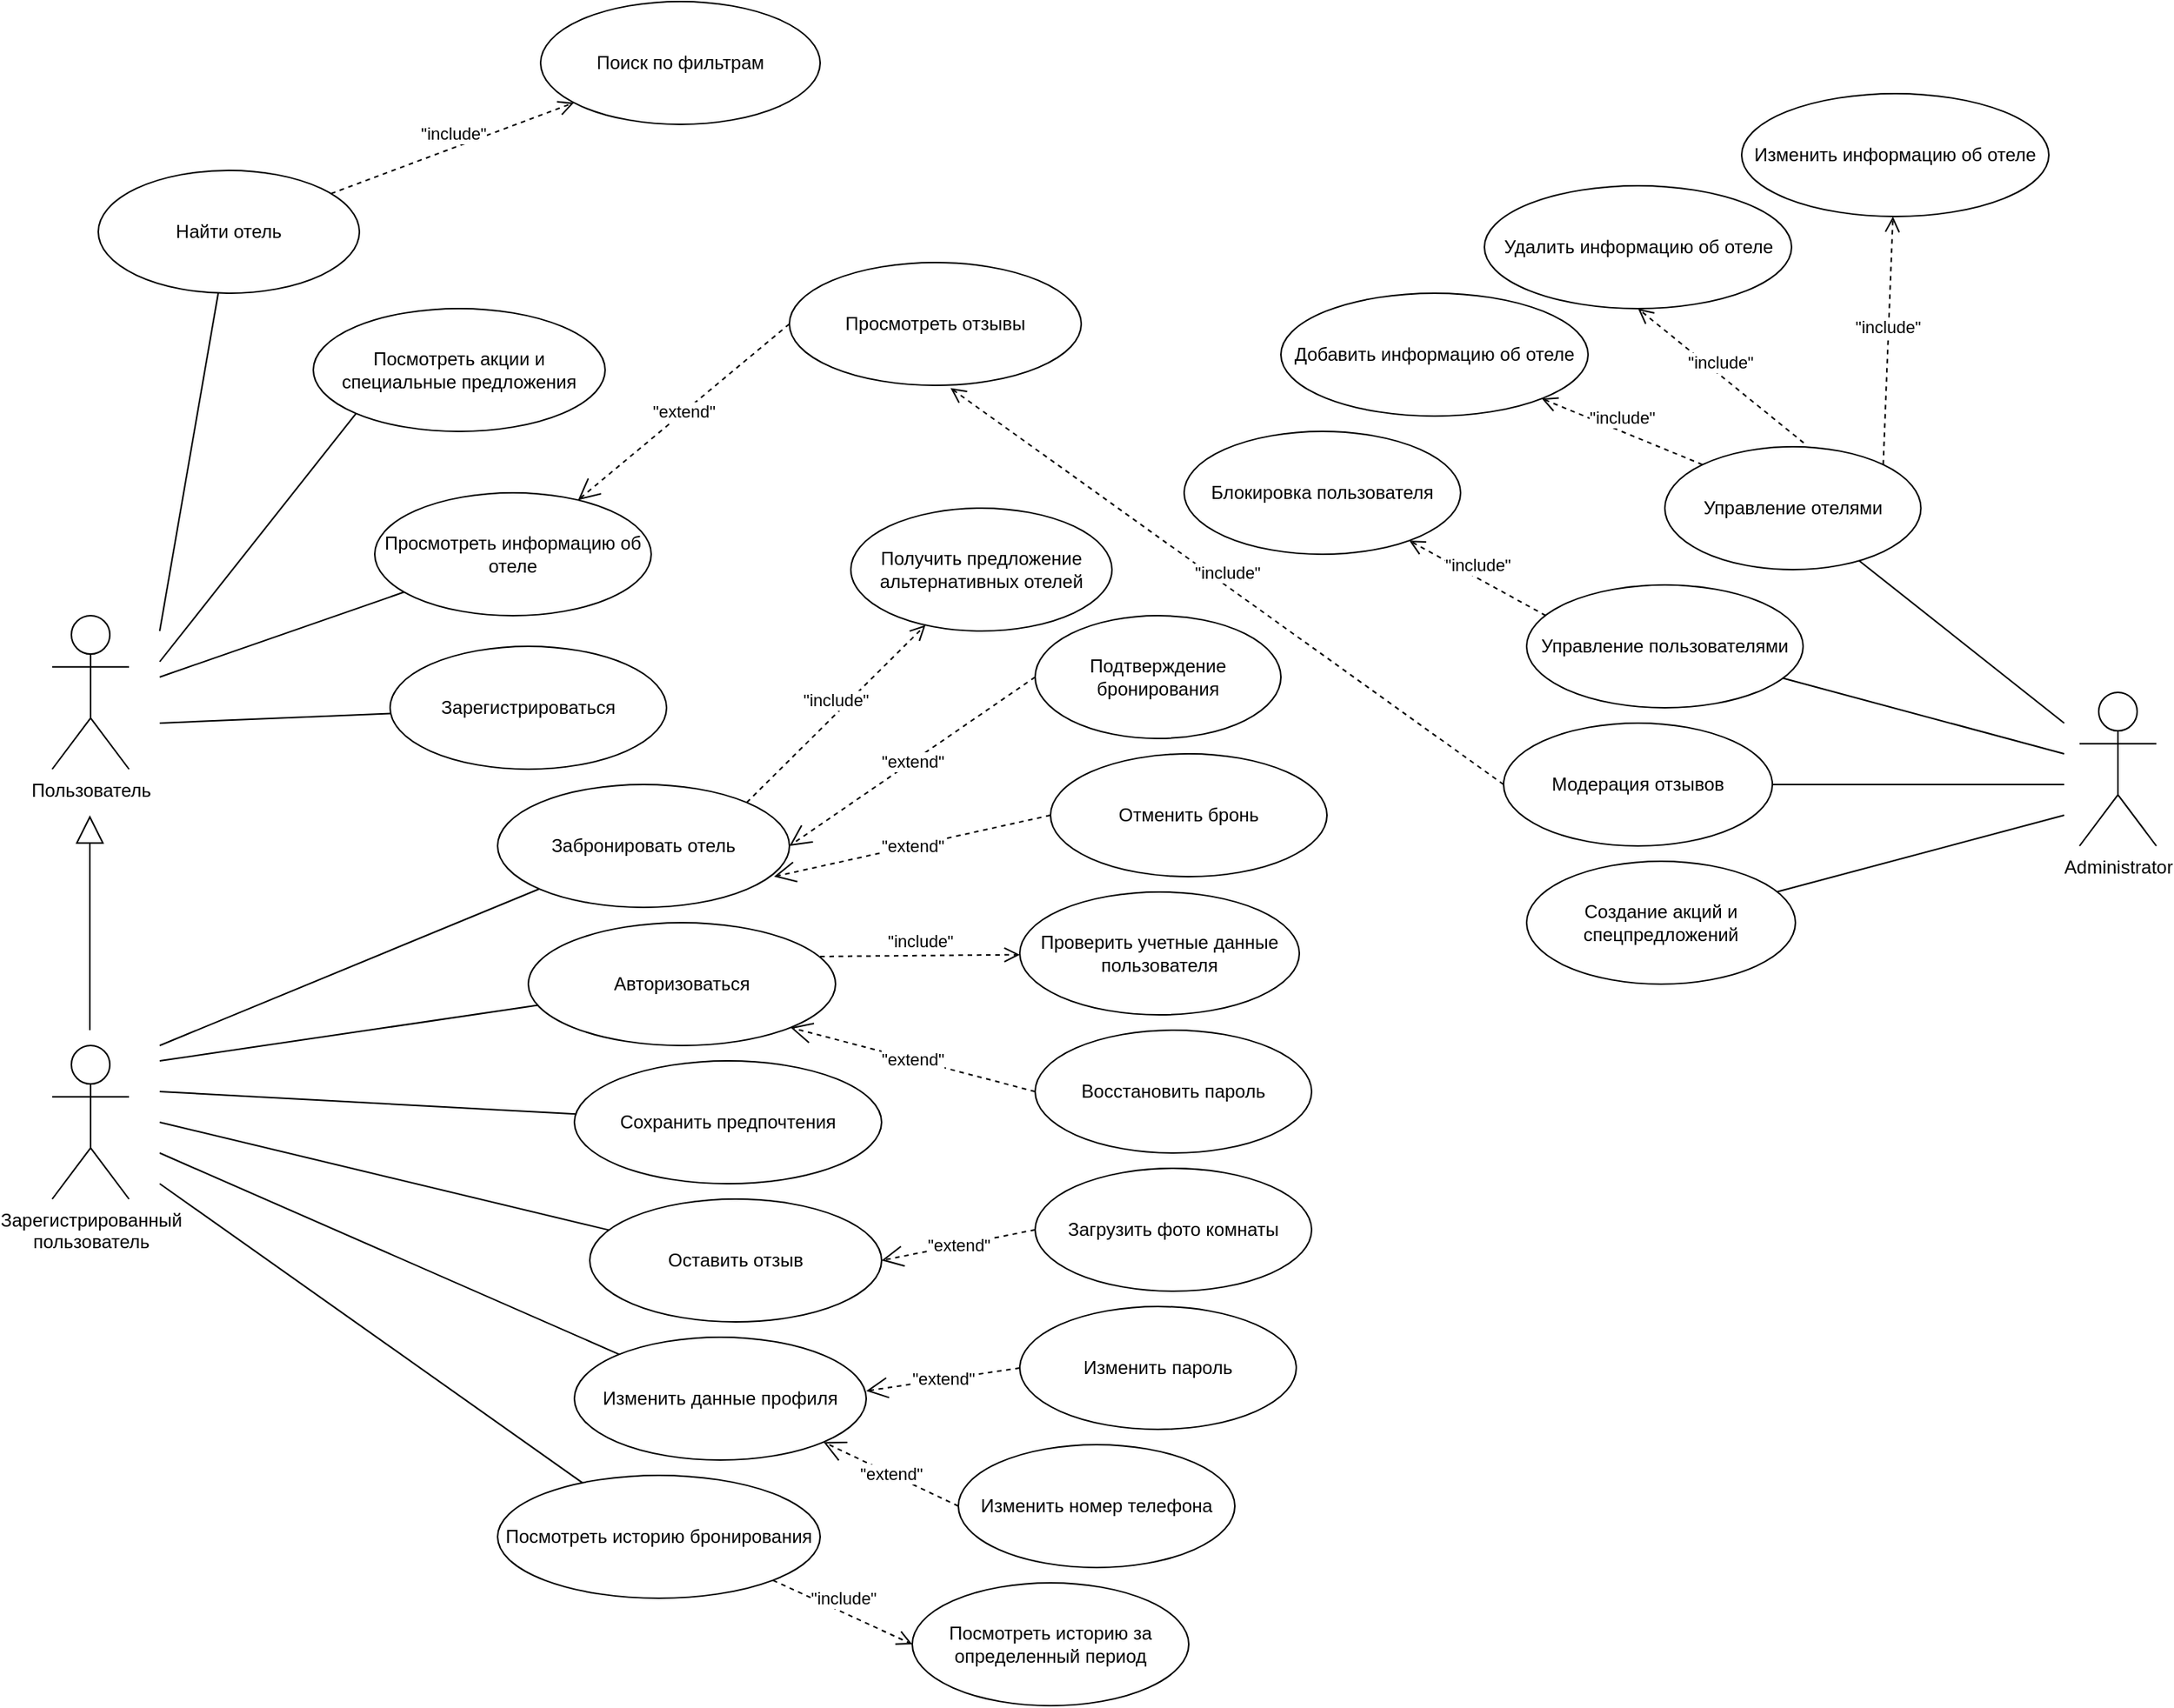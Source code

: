 <mxfile version="22.0.0" type="device">
  <diagram name="Страница — 1" id="yG9EB2Kmo05U87g6Uy87">
    <mxGraphModel dx="1295" dy="1927" grid="1" gridSize="10" guides="1" tooltips="1" connect="1" arrows="1" fold="1" page="1" pageScale="1" pageWidth="827" pageHeight="1169" math="0" shadow="0">
      <root>
        <mxCell id="0" />
        <mxCell id="1" parent="0" />
        <mxCell id="sLaFmWMNMCn_ssmSn-2--1" value="Пользователь" style="shape=umlActor;verticalLabelPosition=bottom;verticalAlign=top;html=1;outlineConnect=0;" parent="1" vertex="1">
          <mxGeometry x="90" y="80" width="50" height="100" as="geometry" />
        </mxCell>
        <mxCell id="sLaFmWMNMCn_ssmSn-2--8" value="Зарегистрированный &lt;br&gt;пользователь" style="shape=umlActor;verticalLabelPosition=bottom;verticalAlign=top;html=1;outlineConnect=0;" parent="1" vertex="1">
          <mxGeometry x="90" y="360" width="50" height="100" as="geometry" />
        </mxCell>
        <mxCell id="sLaFmWMNMCn_ssmSn-2--10" value="Administrator" style="shape=umlActor;verticalLabelPosition=bottom;verticalAlign=top;html=1;outlineConnect=0;" parent="1" vertex="1">
          <mxGeometry x="1410" y="130" width="50" height="100" as="geometry" />
        </mxCell>
        <mxCell id="sLaFmWMNMCn_ssmSn-2--11" value="" style="endArrow=block;endSize=16;endFill=0;html=1;rounded=0;" parent="1" edge="1">
          <mxGeometry width="160" relative="1" as="geometry">
            <mxPoint x="114.5" y="350" as="sourcePoint" />
            <mxPoint x="114.5" y="210" as="targetPoint" />
          </mxGeometry>
        </mxCell>
        <mxCell id="sLaFmWMNMCn_ssmSn-2--12" value="" style="endArrow=none;html=1;rounded=0;" parent="1" target="sLaFmWMNMCn_ssmSn-2--13" edge="1">
          <mxGeometry width="50" height="50" relative="1" as="geometry">
            <mxPoint x="160" y="90" as="sourcePoint" />
            <mxPoint x="210" y="40" as="targetPoint" />
          </mxGeometry>
        </mxCell>
        <mxCell id="sLaFmWMNMCn_ssmSn-2--13" value="Найти отель" style="ellipse;whiteSpace=wrap;html=1;" parent="1" vertex="1">
          <mxGeometry x="120" y="-210" width="170" height="80" as="geometry" />
        </mxCell>
        <mxCell id="sLaFmWMNMCn_ssmSn-2--14" value="" style="endArrow=none;html=1;rounded=0;" parent="1" target="sLaFmWMNMCn_ssmSn-2--15" edge="1">
          <mxGeometry width="50" height="50" relative="1" as="geometry">
            <mxPoint x="160" y="120" as="sourcePoint" />
            <mxPoint x="240" y="110" as="targetPoint" />
          </mxGeometry>
        </mxCell>
        <mxCell id="sLaFmWMNMCn_ssmSn-2--15" value="Просмотреть информацию об отеле" style="ellipse;whiteSpace=wrap;html=1;" parent="1" vertex="1">
          <mxGeometry x="300" width="180" height="80" as="geometry" />
        </mxCell>
        <mxCell id="sLaFmWMNMCn_ssmSn-2--21" value="" style="endArrow=none;html=1;rounded=0;" parent="1" target="sLaFmWMNMCn_ssmSn-2--22" edge="1">
          <mxGeometry width="50" height="50" relative="1" as="geometry">
            <mxPoint x="160" y="150" as="sourcePoint" />
            <mxPoint x="330" y="130" as="targetPoint" />
          </mxGeometry>
        </mxCell>
        <mxCell id="sLaFmWMNMCn_ssmSn-2--22" value="Зарегистрироваться" style="ellipse;whiteSpace=wrap;html=1;" parent="1" vertex="1">
          <mxGeometry x="310" y="100" width="180" height="80" as="geometry" />
        </mxCell>
        <mxCell id="sLaFmWMNMCn_ssmSn-2--23" value="" style="endArrow=none;html=1;rounded=0;" parent="1" target="sLaFmWMNMCn_ssmSn-2--24" edge="1">
          <mxGeometry width="50" height="50" relative="1" as="geometry">
            <mxPoint x="160" y="360" as="sourcePoint" />
            <mxPoint x="240" y="330" as="targetPoint" />
          </mxGeometry>
        </mxCell>
        <mxCell id="sLaFmWMNMCn_ssmSn-2--24" value="Забронировать отель" style="ellipse;whiteSpace=wrap;html=1;" parent="1" vertex="1">
          <mxGeometry x="380" y="190" width="190" height="80" as="geometry" />
        </mxCell>
        <mxCell id="sLaFmWMNMCn_ssmSn-2--25" value="" style="endArrow=none;html=1;rounded=0;" parent="1" target="sLaFmWMNMCn_ssmSn-2--26" edge="1">
          <mxGeometry width="50" height="50" relative="1" as="geometry">
            <mxPoint x="160" y="370" as="sourcePoint" />
            <mxPoint x="280" y="370" as="targetPoint" />
          </mxGeometry>
        </mxCell>
        <mxCell id="sLaFmWMNMCn_ssmSn-2--26" value="Авторизоваться" style="ellipse;whiteSpace=wrap;html=1;" parent="1" vertex="1">
          <mxGeometry x="400" y="280" width="200" height="80" as="geometry" />
        </mxCell>
        <mxCell id="sLaFmWMNMCn_ssmSn-2--27" value="" style="endArrow=none;html=1;rounded=0;" parent="1" target="sLaFmWMNMCn_ssmSn-2--28" edge="1">
          <mxGeometry width="50" height="50" relative="1" as="geometry">
            <mxPoint x="160" y="390" as="sourcePoint" />
            <mxPoint x="290" y="440" as="targetPoint" />
          </mxGeometry>
        </mxCell>
        <mxCell id="sLaFmWMNMCn_ssmSn-2--28" value="Сохранить предпочтения" style="ellipse;whiteSpace=wrap;html=1;" parent="1" vertex="1">
          <mxGeometry x="430" y="370" width="200" height="80" as="geometry" />
        </mxCell>
        <mxCell id="sLaFmWMNMCn_ssmSn-2--29" value="" style="endArrow=none;html=1;rounded=0;" parent="1" target="sLaFmWMNMCn_ssmSn-2--30" edge="1">
          <mxGeometry width="50" height="50" relative="1" as="geometry">
            <mxPoint x="160" y="410" as="sourcePoint" />
            <mxPoint x="320" y="530" as="targetPoint" />
          </mxGeometry>
        </mxCell>
        <mxCell id="sLaFmWMNMCn_ssmSn-2--30" value="Оставить отзыв" style="ellipse;whiteSpace=wrap;html=1;" parent="1" vertex="1">
          <mxGeometry x="440" y="460" width="190" height="80" as="geometry" />
        </mxCell>
        <mxCell id="sLaFmWMNMCn_ssmSn-2--31" value="" style="endArrow=none;html=1;rounded=0;" parent="1" target="sLaFmWMNMCn_ssmSn-2--32" edge="1">
          <mxGeometry width="50" height="50" relative="1" as="geometry">
            <mxPoint x="160" y="430" as="sourcePoint" />
            <mxPoint x="410" y="570" as="targetPoint" />
          </mxGeometry>
        </mxCell>
        <mxCell id="sLaFmWMNMCn_ssmSn-2--32" value="Изменить данные профиля" style="ellipse;whiteSpace=wrap;html=1;" parent="1" vertex="1">
          <mxGeometry x="430" y="550" width="190" height="80" as="geometry" />
        </mxCell>
        <mxCell id="sLaFmWMNMCn_ssmSn-2--33" value="" style="endArrow=none;html=1;rounded=0;" parent="1" target="sLaFmWMNMCn_ssmSn-2--34" edge="1">
          <mxGeometry width="50" height="50" relative="1" as="geometry">
            <mxPoint x="160" y="450" as="sourcePoint" />
            <mxPoint x="350" y="620" as="targetPoint" />
          </mxGeometry>
        </mxCell>
        <mxCell id="sLaFmWMNMCn_ssmSn-2--34" value="Посмотреть историю бронирования" style="ellipse;whiteSpace=wrap;html=1;" parent="1" vertex="1">
          <mxGeometry x="380" y="640" width="210" height="80" as="geometry" />
        </mxCell>
        <mxCell id="sLaFmWMNMCn_ssmSn-2--37" value="Просмотреть отзывы" style="ellipse;whiteSpace=wrap;html=1;" parent="1" vertex="1">
          <mxGeometry x="570" y="-150" width="190" height="80" as="geometry" />
        </mxCell>
        <mxCell id="sLaFmWMNMCn_ssmSn-2--42" value="&quot;extend&quot;" style="endArrow=open;endSize=12;dashed=1;html=1;rounded=0;exitX=0;exitY=0.5;exitDx=0;exitDy=0;" parent="1" source="sLaFmWMNMCn_ssmSn-2--37" target="sLaFmWMNMCn_ssmSn-2--15" edge="1">
          <mxGeometry width="160" relative="1" as="geometry">
            <mxPoint x="560" y="-80.38" as="sourcePoint" />
            <mxPoint x="720" y="-80.38" as="targetPoint" />
          </mxGeometry>
        </mxCell>
        <mxCell id="sLaFmWMNMCn_ssmSn-2--43" value="&quot;include&quot;" style="html=1;verticalAlign=bottom;endArrow=open;dashed=1;endSize=8;curved=0;rounded=0;exitX=1;exitY=0;exitDx=0;exitDy=0;" parent="1" source="sLaFmWMNMCn_ssmSn-2--24" target="sLaFmWMNMCn_ssmSn-2--44" edge="1">
          <mxGeometry relative="1" as="geometry">
            <mxPoint x="565" y="229.55" as="sourcePoint" />
            <mxPoint x="640" y="160" as="targetPoint" />
          </mxGeometry>
        </mxCell>
        <mxCell id="sLaFmWMNMCn_ssmSn-2--44" value="Получить предложение альтернативных отелей" style="ellipse;whiteSpace=wrap;html=1;" parent="1" vertex="1">
          <mxGeometry x="610" y="10" width="170" height="80" as="geometry" />
        </mxCell>
        <mxCell id="sLaFmWMNMCn_ssmSn-2--45" value="&quot;include&quot;" style="html=1;verticalAlign=bottom;endArrow=open;dashed=1;endSize=8;curved=0;rounded=0;exitX=1;exitY=0;exitDx=0;exitDy=0;" parent="1" target="sLaFmWMNMCn_ssmSn-2--46" edge="1">
          <mxGeometry relative="1" as="geometry">
            <mxPoint x="590" y="302" as="sourcePoint" />
            <mxPoint x="718" y="230" as="targetPoint" />
          </mxGeometry>
        </mxCell>
        <mxCell id="sLaFmWMNMCn_ssmSn-2--46" value="Проверить учетные данные пользователя" style="ellipse;whiteSpace=wrap;html=1;" parent="1" vertex="1">
          <mxGeometry x="720" y="260" width="182" height="80" as="geometry" />
        </mxCell>
        <mxCell id="sLaFmWMNMCn_ssmSn-2--47" value="&quot;extend&quot;" style="endArrow=open;endSize=12;dashed=1;html=1;rounded=0;exitX=0;exitY=0.5;exitDx=0;exitDy=0;entryX=1;entryY=1;entryDx=0;entryDy=0;" parent="1" source="sLaFmWMNMCn_ssmSn-2--49" target="sLaFmWMNMCn_ssmSn-2--26" edge="1">
          <mxGeometry width="160" relative="1" as="geometry">
            <mxPoint x="740" y="330" as="sourcePoint" />
            <mxPoint x="600" y="316.38" as="targetPoint" />
          </mxGeometry>
        </mxCell>
        <mxCell id="sLaFmWMNMCn_ssmSn-2--49" value="Восстановить пароль" style="ellipse;whiteSpace=wrap;html=1;" parent="1" vertex="1">
          <mxGeometry x="730" y="350" width="180" height="80" as="geometry" />
        </mxCell>
        <mxCell id="sLaFmWMNMCn_ssmSn-2--50" value="&quot;extend&quot;" style="endArrow=open;endSize=12;dashed=1;html=1;rounded=0;entryX=1;entryY=0.5;entryDx=0;entryDy=0;exitX=0;exitY=0.5;exitDx=0;exitDy=0;" parent="1" source="sLaFmWMNMCn_ssmSn-2--51" target="sLaFmWMNMCn_ssmSn-2--24" edge="1">
          <mxGeometry width="160" relative="1" as="geometry">
            <mxPoint x="720" y="190" as="sourcePoint" />
            <mxPoint x="570" y="216.38" as="targetPoint" />
          </mxGeometry>
        </mxCell>
        <mxCell id="sLaFmWMNMCn_ssmSn-2--51" value="Подтверждение бронирования" style="ellipse;whiteSpace=wrap;html=1;" parent="1" vertex="1">
          <mxGeometry x="730" y="80" width="160" height="80" as="geometry" />
        </mxCell>
        <mxCell id="sLaFmWMNMCn_ssmSn-2--52" value="&quot;extend&quot;" style="endArrow=open;endSize=12;dashed=1;html=1;rounded=0;entryX=1;entryY=0.5;entryDx=0;entryDy=0;exitX=0;exitY=0.5;exitDx=0;exitDy=0;" parent="1" source="sLaFmWMNMCn_ssmSn-2--53" edge="1">
          <mxGeometry width="160" relative="1" as="geometry">
            <mxPoint x="730" y="220" as="sourcePoint" />
            <mxPoint x="560" y="250" as="targetPoint" />
          </mxGeometry>
        </mxCell>
        <mxCell id="sLaFmWMNMCn_ssmSn-2--53" value="Отменить бронь" style="ellipse;whiteSpace=wrap;html=1;" parent="1" vertex="1">
          <mxGeometry x="740" y="170" width="180" height="80" as="geometry" />
        </mxCell>
        <mxCell id="sLaFmWMNMCn_ssmSn-2--55" value="Посмотреть акции и специальные предложения" style="ellipse;whiteSpace=wrap;html=1;" parent="1" vertex="1">
          <mxGeometry x="260" y="-120" width="190" height="80" as="geometry" />
        </mxCell>
        <mxCell id="sLaFmWMNMCn_ssmSn-2--57" value="" style="endArrow=none;html=1;rounded=0;" parent="1" target="sLaFmWMNMCn_ssmSn-2--59" edge="1">
          <mxGeometry width="50" height="50" relative="1" as="geometry">
            <mxPoint x="1400" y="150" as="sourcePoint" />
            <mxPoint x="1306.718" y="56.718" as="targetPoint" />
          </mxGeometry>
        </mxCell>
        <mxCell id="sLaFmWMNMCn_ssmSn-2--59" value="Управление отелями" style="ellipse;whiteSpace=wrap;html=1;" parent="1" vertex="1">
          <mxGeometry x="1140" y="-30" width="166.72" height="80" as="geometry" />
        </mxCell>
        <mxCell id="sLaFmWMNMCn_ssmSn-2--60" value="" style="endArrow=none;html=1;rounded=0;" parent="1" target="sLaFmWMNMCn_ssmSn-2--61" edge="1">
          <mxGeometry width="50" height="50" relative="1" as="geometry">
            <mxPoint x="1400" y="170" as="sourcePoint" />
            <mxPoint x="1270" y="40" as="targetPoint" />
          </mxGeometry>
        </mxCell>
        <mxCell id="sLaFmWMNMCn_ssmSn-2--61" value="Управление пользователями" style="ellipse;whiteSpace=wrap;html=1;" parent="1" vertex="1">
          <mxGeometry x="1050" y="60" width="180" height="80" as="geometry" />
        </mxCell>
        <mxCell id="sLaFmWMNMCn_ssmSn-2--62" value="" style="endArrow=none;html=1;rounded=0;" parent="1" target="sLaFmWMNMCn_ssmSn-2--63" edge="1">
          <mxGeometry width="50" height="50" relative="1" as="geometry">
            <mxPoint x="1400" y="190" as="sourcePoint" />
            <mxPoint x="1165" y="200" as="targetPoint" />
          </mxGeometry>
        </mxCell>
        <mxCell id="sLaFmWMNMCn_ssmSn-2--63" value="Модерация отзывов" style="ellipse;whiteSpace=wrap;html=1;" parent="1" vertex="1">
          <mxGeometry x="1035" y="150" width="175" height="80" as="geometry" />
        </mxCell>
        <mxCell id="sLaFmWMNMCn_ssmSn-2--64" value="" style="endArrow=none;html=1;rounded=0;" parent="1" target="sLaFmWMNMCn_ssmSn-2--65" edge="1">
          <mxGeometry width="50" height="50" relative="1" as="geometry">
            <mxPoint x="1400" y="210" as="sourcePoint" />
            <mxPoint x="1370" y="240" as="targetPoint" />
            <Array as="points" />
          </mxGeometry>
        </mxCell>
        <mxCell id="sLaFmWMNMCn_ssmSn-2--65" value="Создание акций и спецпредложений" style="ellipse;whiteSpace=wrap;html=1;" parent="1" vertex="1">
          <mxGeometry x="1050" y="240" width="175" height="80" as="geometry" />
        </mxCell>
        <mxCell id="sLaFmWMNMCn_ssmSn-2--66" value="&quot;include&quot;" style="html=1;verticalAlign=bottom;endArrow=open;dashed=1;endSize=8;curved=0;rounded=0;" parent="1" source="sLaFmWMNMCn_ssmSn-2--13" target="sLaFmWMNMCn_ssmSn-2--67" edge="1">
          <mxGeometry relative="1" as="geometry">
            <mxPoint x="332" y="-100" as="sourcePoint" />
            <mxPoint x="448" y="-216" as="targetPoint" />
          </mxGeometry>
        </mxCell>
        <mxCell id="sLaFmWMNMCn_ssmSn-2--67" value="Поиск по фильтрам" style="ellipse;whiteSpace=wrap;html=1;" parent="1" vertex="1">
          <mxGeometry x="408" y="-320" width="182" height="80" as="geometry" />
        </mxCell>
        <mxCell id="sLaFmWMNMCn_ssmSn-2--68" value="&quot;include&quot;" style="html=1;verticalAlign=bottom;endArrow=open;dashed=1;endSize=8;curved=0;rounded=0;exitX=0;exitY=0;exitDx=0;exitDy=0;" parent="1" source="sLaFmWMNMCn_ssmSn-2--59" target="sLaFmWMNMCn_ssmSn-2--69" edge="1">
          <mxGeometry relative="1" as="geometry">
            <mxPoint x="902" y="-30" as="sourcePoint" />
            <mxPoint x="1040" y="-70" as="targetPoint" />
          </mxGeometry>
        </mxCell>
        <mxCell id="sLaFmWMNMCn_ssmSn-2--69" value="Добавить информацию об отеле" style="ellipse;whiteSpace=wrap;html=1;" parent="1" vertex="1">
          <mxGeometry x="890" y="-130" width="200" height="80" as="geometry" />
        </mxCell>
        <mxCell id="sLaFmWMNMCn_ssmSn-2--70" value="&quot;include&quot;" style="html=1;verticalAlign=bottom;endArrow=open;dashed=1;endSize=8;curved=0;rounded=0;exitX=0;exitY=0;exitDx=0;exitDy=0;" parent="1" target="sLaFmWMNMCn_ssmSn-2--72" edge="1">
          <mxGeometry relative="1" as="geometry">
            <mxPoint x="1062.52" y="80" as="sourcePoint" />
            <mxPoint x="990" y="40" as="targetPoint" />
          </mxGeometry>
        </mxCell>
        <mxCell id="sLaFmWMNMCn_ssmSn-2--72" value="Блокировка пользователя" style="ellipse;whiteSpace=wrap;html=1;" parent="1" vertex="1">
          <mxGeometry x="827" y="-40" width="180" height="80" as="geometry" />
        </mxCell>
        <mxCell id="sLaFmWMNMCn_ssmSn-2--73" value="&quot;include&quot;" style="html=1;verticalAlign=bottom;endArrow=open;dashed=1;endSize=8;curved=0;rounded=0;entryX=0.552;entryY=1.022;entryDx=0;entryDy=0;entryPerimeter=0;exitX=0;exitY=0.5;exitDx=0;exitDy=0;" parent="1" source="sLaFmWMNMCn_ssmSn-2--63" target="sLaFmWMNMCn_ssmSn-2--37" edge="1">
          <mxGeometry relative="1" as="geometry">
            <mxPoint x="1020" y="200" as="sourcePoint" />
            <mxPoint x="1255.0" y="350" as="targetPoint" />
          </mxGeometry>
        </mxCell>
        <mxCell id="FwpNRC4OTLisJZJ5gZLe-1" value="" style="endArrow=none;html=1;rounded=0;entryX=0;entryY=1;entryDx=0;entryDy=0;" edge="1" parent="1" target="sLaFmWMNMCn_ssmSn-2--55">
          <mxGeometry width="50" height="50" relative="1" as="geometry">
            <mxPoint x="160" y="110" as="sourcePoint" />
            <mxPoint x="250" y="-50" as="targetPoint" />
          </mxGeometry>
        </mxCell>
        <mxCell id="FwpNRC4OTLisJZJ5gZLe-2" value="Изменить информацию об отеле" style="ellipse;whiteSpace=wrap;html=1;" vertex="1" parent="1">
          <mxGeometry x="1190" y="-260" width="200" height="80" as="geometry" />
        </mxCell>
        <mxCell id="FwpNRC4OTLisJZJ5gZLe-3" value="Удалить информацию об отеле" style="ellipse;whiteSpace=wrap;html=1;" vertex="1" parent="1">
          <mxGeometry x="1022.5" y="-200" width="200" height="80" as="geometry" />
        </mxCell>
        <mxCell id="FwpNRC4OTLisJZJ5gZLe-4" value="&quot;include&quot;" style="html=1;verticalAlign=bottom;endArrow=open;dashed=1;endSize=8;curved=0;rounded=0;exitX=0.542;exitY=-0.032;exitDx=0;exitDy=0;entryX=0.5;entryY=1;entryDx=0;entryDy=0;exitPerimeter=0;" edge="1" parent="1" source="sLaFmWMNMCn_ssmSn-2--59" target="FwpNRC4OTLisJZJ5gZLe-3">
          <mxGeometry relative="1" as="geometry">
            <mxPoint x="1230" y="-30" as="sourcePoint" />
            <mxPoint x="1125" y="-73" as="targetPoint" />
          </mxGeometry>
        </mxCell>
        <mxCell id="FwpNRC4OTLisJZJ5gZLe-5" value="&quot;include&quot;" style="html=1;verticalAlign=bottom;endArrow=open;dashed=1;endSize=8;curved=0;rounded=0;exitX=1;exitY=0;exitDx=0;exitDy=0;" edge="1" parent="1" source="sLaFmWMNMCn_ssmSn-2--59" target="FwpNRC4OTLisJZJ5gZLe-2">
          <mxGeometry relative="1" as="geometry">
            <mxPoint x="1295" y="-7" as="sourcePoint" />
            <mxPoint x="1190" y="-50" as="targetPoint" />
          </mxGeometry>
        </mxCell>
        <mxCell id="FwpNRC4OTLisJZJ5gZLe-6" value="Загрузить фото комнаты" style="ellipse;whiteSpace=wrap;html=1;" vertex="1" parent="1">
          <mxGeometry x="730" y="440" width="180" height="80" as="geometry" />
        </mxCell>
        <mxCell id="FwpNRC4OTLisJZJ5gZLe-7" value="&quot;extend&quot;" style="endArrow=open;endSize=12;dashed=1;html=1;rounded=0;exitX=0;exitY=0.5;exitDx=0;exitDy=0;entryX=1;entryY=0.5;entryDx=0;entryDy=0;" edge="1" parent="1" source="FwpNRC4OTLisJZJ5gZLe-6" target="sLaFmWMNMCn_ssmSn-2--30">
          <mxGeometry width="160" relative="1" as="geometry">
            <mxPoint x="700" y="521" as="sourcePoint" />
            <mxPoint x="650" y="490" as="targetPoint" />
          </mxGeometry>
        </mxCell>
        <mxCell id="FwpNRC4OTLisJZJ5gZLe-8" value="Изменить номер телефона" style="ellipse;whiteSpace=wrap;html=1;" vertex="1" parent="1">
          <mxGeometry x="680" y="620" width="180" height="80" as="geometry" />
        </mxCell>
        <mxCell id="FwpNRC4OTLisJZJ5gZLe-9" value="Изменить пароль" style="ellipse;whiteSpace=wrap;html=1;" vertex="1" parent="1">
          <mxGeometry x="720" y="530" width="180" height="80" as="geometry" />
        </mxCell>
        <mxCell id="FwpNRC4OTLisJZJ5gZLe-10" value="&quot;extend&quot;" style="endArrow=open;endSize=12;dashed=1;html=1;rounded=0;entryX=1;entryY=0.5;entryDx=0;entryDy=0;exitX=0;exitY=0.5;exitDx=0;exitDy=0;" edge="1" parent="1" source="FwpNRC4OTLisJZJ5gZLe-9">
          <mxGeometry width="160" relative="1" as="geometry">
            <mxPoint x="670" y="600" as="sourcePoint" />
            <mxPoint x="620" y="585" as="targetPoint" />
          </mxGeometry>
        </mxCell>
        <mxCell id="FwpNRC4OTLisJZJ5gZLe-11" value="&quot;extend&quot;" style="endArrow=open;endSize=12;dashed=1;html=1;rounded=0;exitX=0;exitY=0.5;exitDx=0;exitDy=0;entryX=1;entryY=1;entryDx=0;entryDy=0;" edge="1" parent="1" source="FwpNRC4OTLisJZJ5gZLe-8" target="sLaFmWMNMCn_ssmSn-2--32">
          <mxGeometry width="160" relative="1" as="geometry">
            <mxPoint x="720" y="600" as="sourcePoint" />
            <mxPoint x="620" y="620" as="targetPoint" />
          </mxGeometry>
        </mxCell>
        <mxCell id="FwpNRC4OTLisJZJ5gZLe-13" value="Посмотреть историю за определенный период" style="ellipse;whiteSpace=wrap;html=1;" vertex="1" parent="1">
          <mxGeometry x="650" y="710" width="180" height="80" as="geometry" />
        </mxCell>
        <mxCell id="FwpNRC4OTLisJZJ5gZLe-14" value="&quot;include&quot;" style="html=1;verticalAlign=bottom;endArrow=open;dashed=1;endSize=8;curved=0;rounded=0;exitX=1;exitY=1;exitDx=0;exitDy=0;entryX=0;entryY=0.5;entryDx=0;entryDy=0;" edge="1" parent="1" source="sLaFmWMNMCn_ssmSn-2--34" target="FwpNRC4OTLisJZJ5gZLe-13">
          <mxGeometry relative="1" as="geometry">
            <mxPoint x="440" y="731" as="sourcePoint" />
            <mxPoint x="570" y="730" as="targetPoint" />
          </mxGeometry>
        </mxCell>
      </root>
    </mxGraphModel>
  </diagram>
</mxfile>
